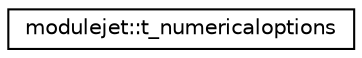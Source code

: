 digraph "Graphical Class Hierarchy"
{
 // LATEX_PDF_SIZE
  edge [fontname="Helvetica",fontsize="10",labelfontname="Helvetica",labelfontsize="10"];
  node [fontname="Helvetica",fontsize="10",shape=record];
  rankdir="LR";
  Node0 [label="modulejet::t_numericaloptions",height=0.2,width=0.4,color="black", fillcolor="white", style="filled",URL="$structmodulejet_1_1t__numericaloptions.html",tooltip=" "];
}
